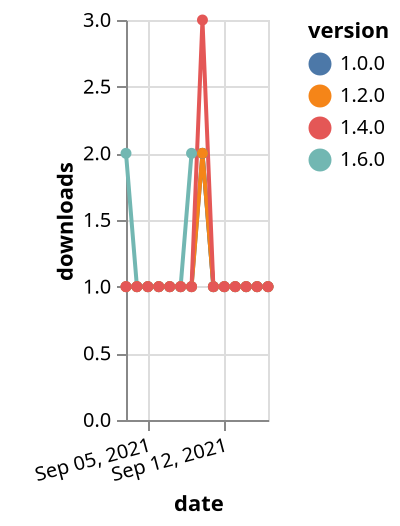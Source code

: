 {"$schema": "https://vega.github.io/schema/vega-lite/v5.json", "description": "A simple bar chart with embedded data.", "data": {"values": [{"date": "2021-09-03", "total": 115, "delta": 2, "version": "1.6.0"}, {"date": "2021-09-04", "total": 116, "delta": 1, "version": "1.6.0"}, {"date": "2021-09-05", "total": 117, "delta": 1, "version": "1.6.0"}, {"date": "2021-09-06", "total": 118, "delta": 1, "version": "1.6.0"}, {"date": "2021-09-07", "total": 119, "delta": 1, "version": "1.6.0"}, {"date": "2021-09-08", "total": 120, "delta": 1, "version": "1.6.0"}, {"date": "2021-09-09", "total": 122, "delta": 2, "version": "1.6.0"}, {"date": "2021-09-10", "total": 124, "delta": 2, "version": "1.6.0"}, {"date": "2021-09-11", "total": 125, "delta": 1, "version": "1.6.0"}, {"date": "2021-09-12", "total": 126, "delta": 1, "version": "1.6.0"}, {"date": "2021-09-13", "total": 127, "delta": 1, "version": "1.6.0"}, {"date": "2021-09-14", "total": 128, "delta": 1, "version": "1.6.0"}, {"date": "2021-09-15", "total": 129, "delta": 1, "version": "1.6.0"}, {"date": "2021-09-16", "total": 130, "delta": 1, "version": "1.6.0"}, {"date": "2021-09-03", "total": 175, "delta": 1, "version": "1.0.0"}, {"date": "2021-09-04", "total": 176, "delta": 1, "version": "1.0.0"}, {"date": "2021-09-05", "total": 177, "delta": 1, "version": "1.0.0"}, {"date": "2021-09-06", "total": 178, "delta": 1, "version": "1.0.0"}, {"date": "2021-09-07", "total": 179, "delta": 1, "version": "1.0.0"}, {"date": "2021-09-08", "total": 180, "delta": 1, "version": "1.0.0"}, {"date": "2021-09-09", "total": 181, "delta": 1, "version": "1.0.0"}, {"date": "2021-09-10", "total": 183, "delta": 2, "version": "1.0.0"}, {"date": "2021-09-11", "total": 184, "delta": 1, "version": "1.0.0"}, {"date": "2021-09-12", "total": 185, "delta": 1, "version": "1.0.0"}, {"date": "2021-09-13", "total": 186, "delta": 1, "version": "1.0.0"}, {"date": "2021-09-14", "total": 187, "delta": 1, "version": "1.0.0"}, {"date": "2021-09-15", "total": 188, "delta": 1, "version": "1.0.0"}, {"date": "2021-09-16", "total": 189, "delta": 1, "version": "1.0.0"}, {"date": "2021-09-03", "total": 150, "delta": 1, "version": "1.2.0"}, {"date": "2021-09-04", "total": 151, "delta": 1, "version": "1.2.0"}, {"date": "2021-09-05", "total": 152, "delta": 1, "version": "1.2.0"}, {"date": "2021-09-06", "total": 153, "delta": 1, "version": "1.2.0"}, {"date": "2021-09-07", "total": 154, "delta": 1, "version": "1.2.0"}, {"date": "2021-09-08", "total": 155, "delta": 1, "version": "1.2.0"}, {"date": "2021-09-09", "total": 156, "delta": 1, "version": "1.2.0"}, {"date": "2021-09-10", "total": 158, "delta": 2, "version": "1.2.0"}, {"date": "2021-09-11", "total": 159, "delta": 1, "version": "1.2.0"}, {"date": "2021-09-12", "total": 160, "delta": 1, "version": "1.2.0"}, {"date": "2021-09-13", "total": 161, "delta": 1, "version": "1.2.0"}, {"date": "2021-09-14", "total": 162, "delta": 1, "version": "1.2.0"}, {"date": "2021-09-15", "total": 163, "delta": 1, "version": "1.2.0"}, {"date": "2021-09-16", "total": 164, "delta": 1, "version": "1.2.0"}, {"date": "2021-09-03", "total": 170, "delta": 1, "version": "1.4.0"}, {"date": "2021-09-04", "total": 171, "delta": 1, "version": "1.4.0"}, {"date": "2021-09-05", "total": 172, "delta": 1, "version": "1.4.0"}, {"date": "2021-09-06", "total": 173, "delta": 1, "version": "1.4.0"}, {"date": "2021-09-07", "total": 174, "delta": 1, "version": "1.4.0"}, {"date": "2021-09-08", "total": 175, "delta": 1, "version": "1.4.0"}, {"date": "2021-09-09", "total": 176, "delta": 1, "version": "1.4.0"}, {"date": "2021-09-10", "total": 179, "delta": 3, "version": "1.4.0"}, {"date": "2021-09-11", "total": 180, "delta": 1, "version": "1.4.0"}, {"date": "2021-09-12", "total": 181, "delta": 1, "version": "1.4.0"}, {"date": "2021-09-13", "total": 182, "delta": 1, "version": "1.4.0"}, {"date": "2021-09-14", "total": 183, "delta": 1, "version": "1.4.0"}, {"date": "2021-09-15", "total": 184, "delta": 1, "version": "1.4.0"}, {"date": "2021-09-16", "total": 185, "delta": 1, "version": "1.4.0"}]}, "width": "container", "mark": {"type": "line", "point": {"filled": true}}, "encoding": {"x": {"field": "date", "type": "temporal", "timeUnit": "yearmonthdate", "title": "date", "axis": {"labelAngle": -15}}, "y": {"field": "delta", "type": "quantitative", "title": "downloads"}, "color": {"field": "version", "type": "nominal"}, "tooltip": {"field": "delta"}}}